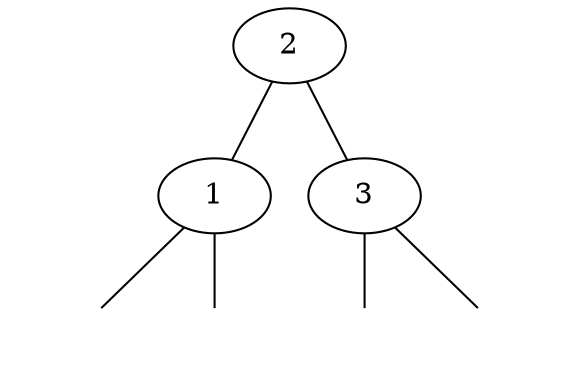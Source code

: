 graph arbre {
	0[label=2];
	1[label=1];
	0 -- 1;
	2[label=3];
	0 -- 2;
	3[shape="plaintext", label=""];
	1 -- 3;
	4[shape="plaintext", label=""];
	1 -- 4;
	5[shape="plaintext", label=""];
	2 -- 5;
	6[shape="plaintext", label=""];
	2 -- 6;
}
